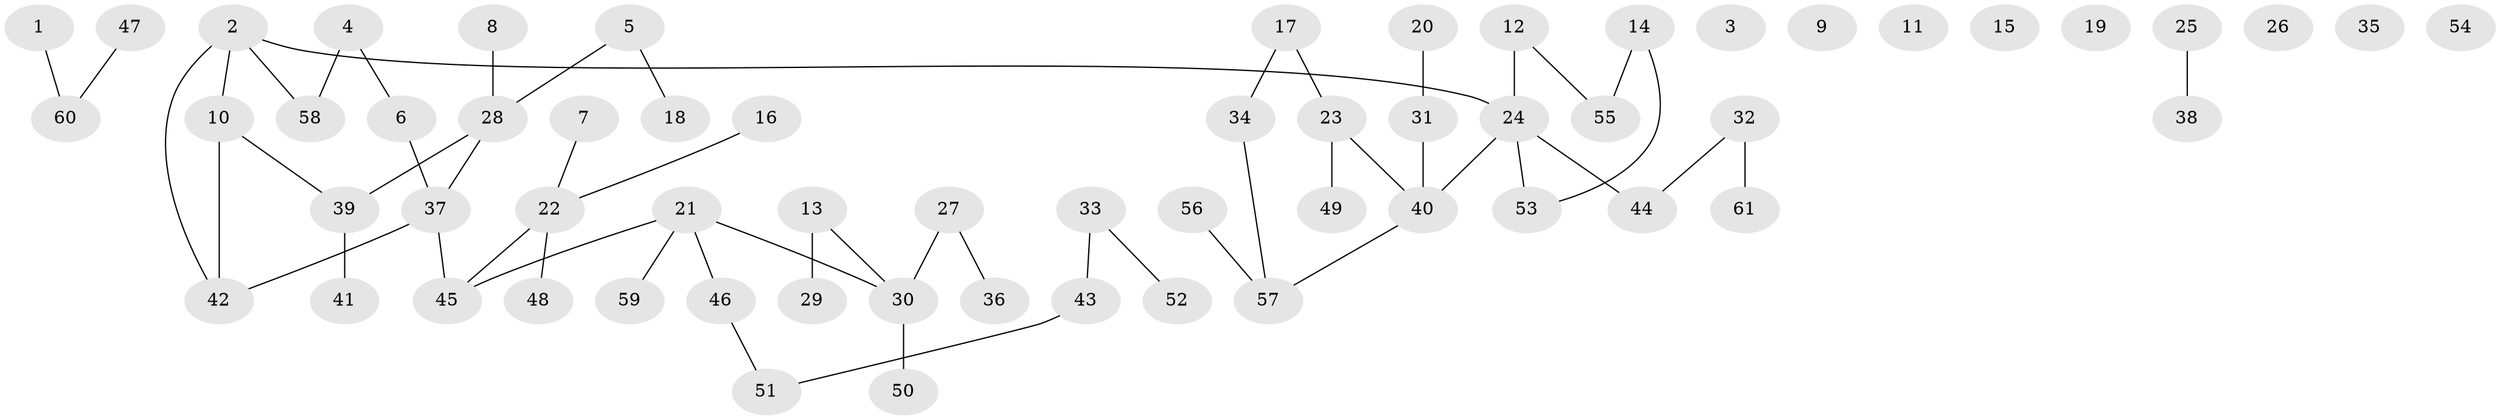 // coarse degree distribution, {1: 0.35714285714285715, 4: 0.07142857142857142, 0: 0.19047619047619047, 2: 0.23809523809523808, 6: 0.023809523809523808, 3: 0.09523809523809523, 5: 0.023809523809523808}
// Generated by graph-tools (version 1.1) at 2025/16/03/04/25 18:16:33]
// undirected, 61 vertices, 55 edges
graph export_dot {
graph [start="1"]
  node [color=gray90,style=filled];
  1;
  2;
  3;
  4;
  5;
  6;
  7;
  8;
  9;
  10;
  11;
  12;
  13;
  14;
  15;
  16;
  17;
  18;
  19;
  20;
  21;
  22;
  23;
  24;
  25;
  26;
  27;
  28;
  29;
  30;
  31;
  32;
  33;
  34;
  35;
  36;
  37;
  38;
  39;
  40;
  41;
  42;
  43;
  44;
  45;
  46;
  47;
  48;
  49;
  50;
  51;
  52;
  53;
  54;
  55;
  56;
  57;
  58;
  59;
  60;
  61;
  1 -- 60;
  2 -- 10;
  2 -- 24;
  2 -- 42;
  2 -- 58;
  4 -- 6;
  4 -- 58;
  5 -- 18;
  5 -- 28;
  6 -- 37;
  7 -- 22;
  8 -- 28;
  10 -- 39;
  10 -- 42;
  12 -- 24;
  12 -- 55;
  13 -- 29;
  13 -- 30;
  14 -- 53;
  14 -- 55;
  16 -- 22;
  17 -- 23;
  17 -- 34;
  20 -- 31;
  21 -- 30;
  21 -- 45;
  21 -- 46;
  21 -- 59;
  22 -- 45;
  22 -- 48;
  23 -- 40;
  23 -- 49;
  24 -- 40;
  24 -- 44;
  24 -- 53;
  25 -- 38;
  27 -- 30;
  27 -- 36;
  28 -- 37;
  28 -- 39;
  30 -- 50;
  31 -- 40;
  32 -- 44;
  32 -- 61;
  33 -- 43;
  33 -- 52;
  34 -- 57;
  37 -- 42;
  37 -- 45;
  39 -- 41;
  40 -- 57;
  43 -- 51;
  46 -- 51;
  47 -- 60;
  56 -- 57;
}
